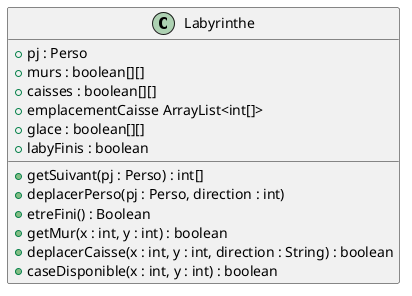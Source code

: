 @startuml
'https://plantuml.com/class-diagram

class Labyrinthe{
    + pj : Perso
    + murs : boolean[][]
    + caisses : boolean[][]
    + emplacementCaisse ArrayList<int[]>
    + glace : boolean[][]
    + labyFinis : boolean
    + getSuivant(pj : Perso) : int[]
    + deplacerPerso(pj : Perso, direction : int)
    + etreFini() : Boolean
    + getMur(x : int, y : int) : boolean
    + deplacerCaisse(x : int, y : int, direction : String) : boolean
    + caseDisponible(x : int, y : int) : boolean
}



@enduml